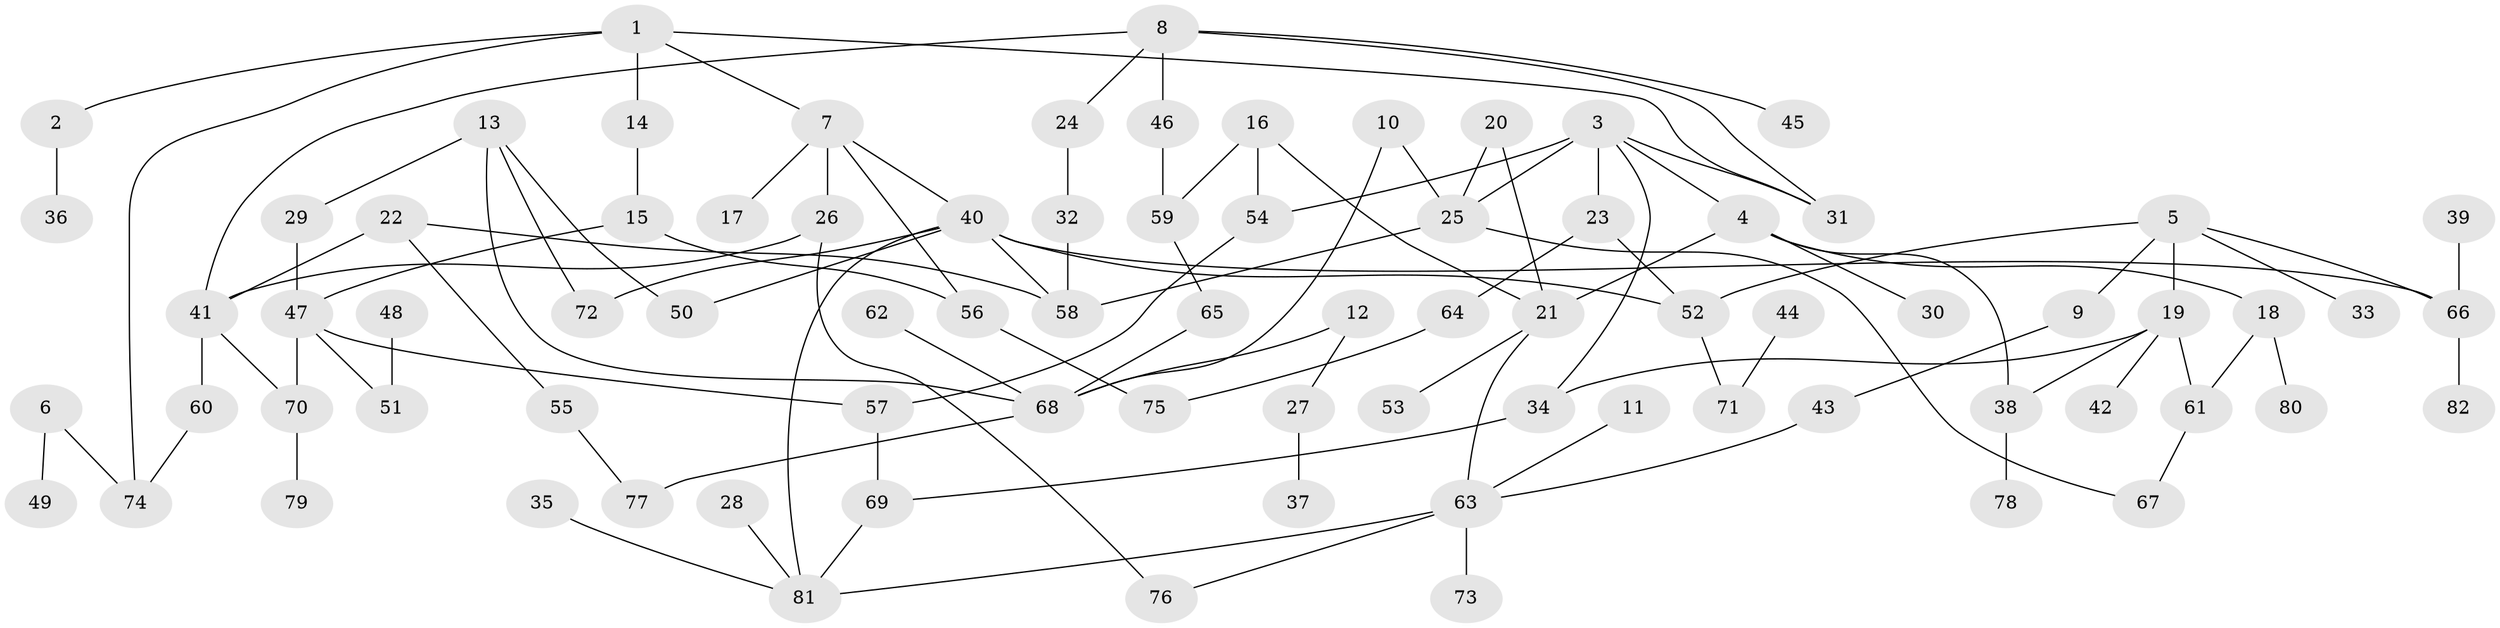 // original degree distribution, {6: 0.044444444444444446, 7: 0.014814814814814815, 5: 0.05185185185185185, 4: 0.07407407407407407, 2: 0.3925925925925926, 3: 0.13333333333333333, 1: 0.28888888888888886}
// Generated by graph-tools (version 1.1) at 2025/36/03/04/25 23:36:03]
// undirected, 82 vertices, 109 edges
graph export_dot {
  node [color=gray90,style=filled];
  1;
  2;
  3;
  4;
  5;
  6;
  7;
  8;
  9;
  10;
  11;
  12;
  13;
  14;
  15;
  16;
  17;
  18;
  19;
  20;
  21;
  22;
  23;
  24;
  25;
  26;
  27;
  28;
  29;
  30;
  31;
  32;
  33;
  34;
  35;
  36;
  37;
  38;
  39;
  40;
  41;
  42;
  43;
  44;
  45;
  46;
  47;
  48;
  49;
  50;
  51;
  52;
  53;
  54;
  55;
  56;
  57;
  58;
  59;
  60;
  61;
  62;
  63;
  64;
  65;
  66;
  67;
  68;
  69;
  70;
  71;
  72;
  73;
  74;
  75;
  76;
  77;
  78;
  79;
  80;
  81;
  82;
  1 -- 2 [weight=1.0];
  1 -- 7 [weight=1.0];
  1 -- 14 [weight=1.0];
  1 -- 31 [weight=1.0];
  1 -- 74 [weight=1.0];
  2 -- 36 [weight=1.0];
  3 -- 4 [weight=1.0];
  3 -- 23 [weight=1.0];
  3 -- 25 [weight=1.0];
  3 -- 31 [weight=1.0];
  3 -- 34 [weight=1.0];
  3 -- 54 [weight=1.0];
  4 -- 18 [weight=1.0];
  4 -- 21 [weight=1.0];
  4 -- 30 [weight=1.0];
  4 -- 38 [weight=1.0];
  5 -- 9 [weight=1.0];
  5 -- 19 [weight=1.0];
  5 -- 33 [weight=1.0];
  5 -- 52 [weight=1.0];
  5 -- 66 [weight=1.0];
  6 -- 49 [weight=1.0];
  6 -- 74 [weight=1.0];
  7 -- 17 [weight=1.0];
  7 -- 26 [weight=1.0];
  7 -- 40 [weight=1.0];
  7 -- 56 [weight=1.0];
  8 -- 24 [weight=1.0];
  8 -- 31 [weight=1.0];
  8 -- 41 [weight=1.0];
  8 -- 45 [weight=1.0];
  8 -- 46 [weight=1.0];
  9 -- 43 [weight=1.0];
  10 -- 25 [weight=1.0];
  10 -- 68 [weight=1.0];
  11 -- 63 [weight=1.0];
  12 -- 27 [weight=1.0];
  12 -- 68 [weight=1.0];
  13 -- 29 [weight=1.0];
  13 -- 50 [weight=1.0];
  13 -- 68 [weight=1.0];
  13 -- 72 [weight=1.0];
  14 -- 15 [weight=1.0];
  15 -- 47 [weight=1.0];
  15 -- 56 [weight=1.0];
  16 -- 21 [weight=1.0];
  16 -- 54 [weight=1.0];
  16 -- 59 [weight=1.0];
  18 -- 61 [weight=1.0];
  18 -- 80 [weight=1.0];
  19 -- 34 [weight=1.0];
  19 -- 38 [weight=1.0];
  19 -- 42 [weight=1.0];
  19 -- 61 [weight=1.0];
  20 -- 21 [weight=1.0];
  20 -- 25 [weight=1.0];
  21 -- 53 [weight=1.0];
  21 -- 63 [weight=1.0];
  22 -- 41 [weight=1.0];
  22 -- 55 [weight=1.0];
  22 -- 58 [weight=1.0];
  23 -- 52 [weight=1.0];
  23 -- 64 [weight=1.0];
  24 -- 32 [weight=1.0];
  25 -- 58 [weight=1.0];
  25 -- 67 [weight=1.0];
  26 -- 41 [weight=1.0];
  26 -- 76 [weight=1.0];
  27 -- 37 [weight=1.0];
  28 -- 81 [weight=1.0];
  29 -- 47 [weight=1.0];
  32 -- 58 [weight=1.0];
  34 -- 69 [weight=1.0];
  35 -- 81 [weight=1.0];
  38 -- 78 [weight=1.0];
  39 -- 66 [weight=1.0];
  40 -- 50 [weight=1.0];
  40 -- 52 [weight=1.0];
  40 -- 58 [weight=1.0];
  40 -- 66 [weight=1.0];
  40 -- 72 [weight=1.0];
  40 -- 81 [weight=1.0];
  41 -- 60 [weight=1.0];
  41 -- 70 [weight=1.0];
  43 -- 63 [weight=1.0];
  44 -- 71 [weight=1.0];
  46 -- 59 [weight=1.0];
  47 -- 51 [weight=1.0];
  47 -- 57 [weight=1.0];
  47 -- 70 [weight=1.0];
  48 -- 51 [weight=1.0];
  52 -- 71 [weight=1.0];
  54 -- 57 [weight=1.0];
  55 -- 77 [weight=1.0];
  56 -- 75 [weight=1.0];
  57 -- 69 [weight=1.0];
  59 -- 65 [weight=1.0];
  60 -- 74 [weight=1.0];
  61 -- 67 [weight=1.0];
  62 -- 68 [weight=1.0];
  63 -- 73 [weight=1.0];
  63 -- 76 [weight=1.0];
  63 -- 81 [weight=1.0];
  64 -- 75 [weight=1.0];
  65 -- 68 [weight=1.0];
  66 -- 82 [weight=1.0];
  68 -- 77 [weight=1.0];
  69 -- 81 [weight=1.0];
  70 -- 79 [weight=1.0];
}
